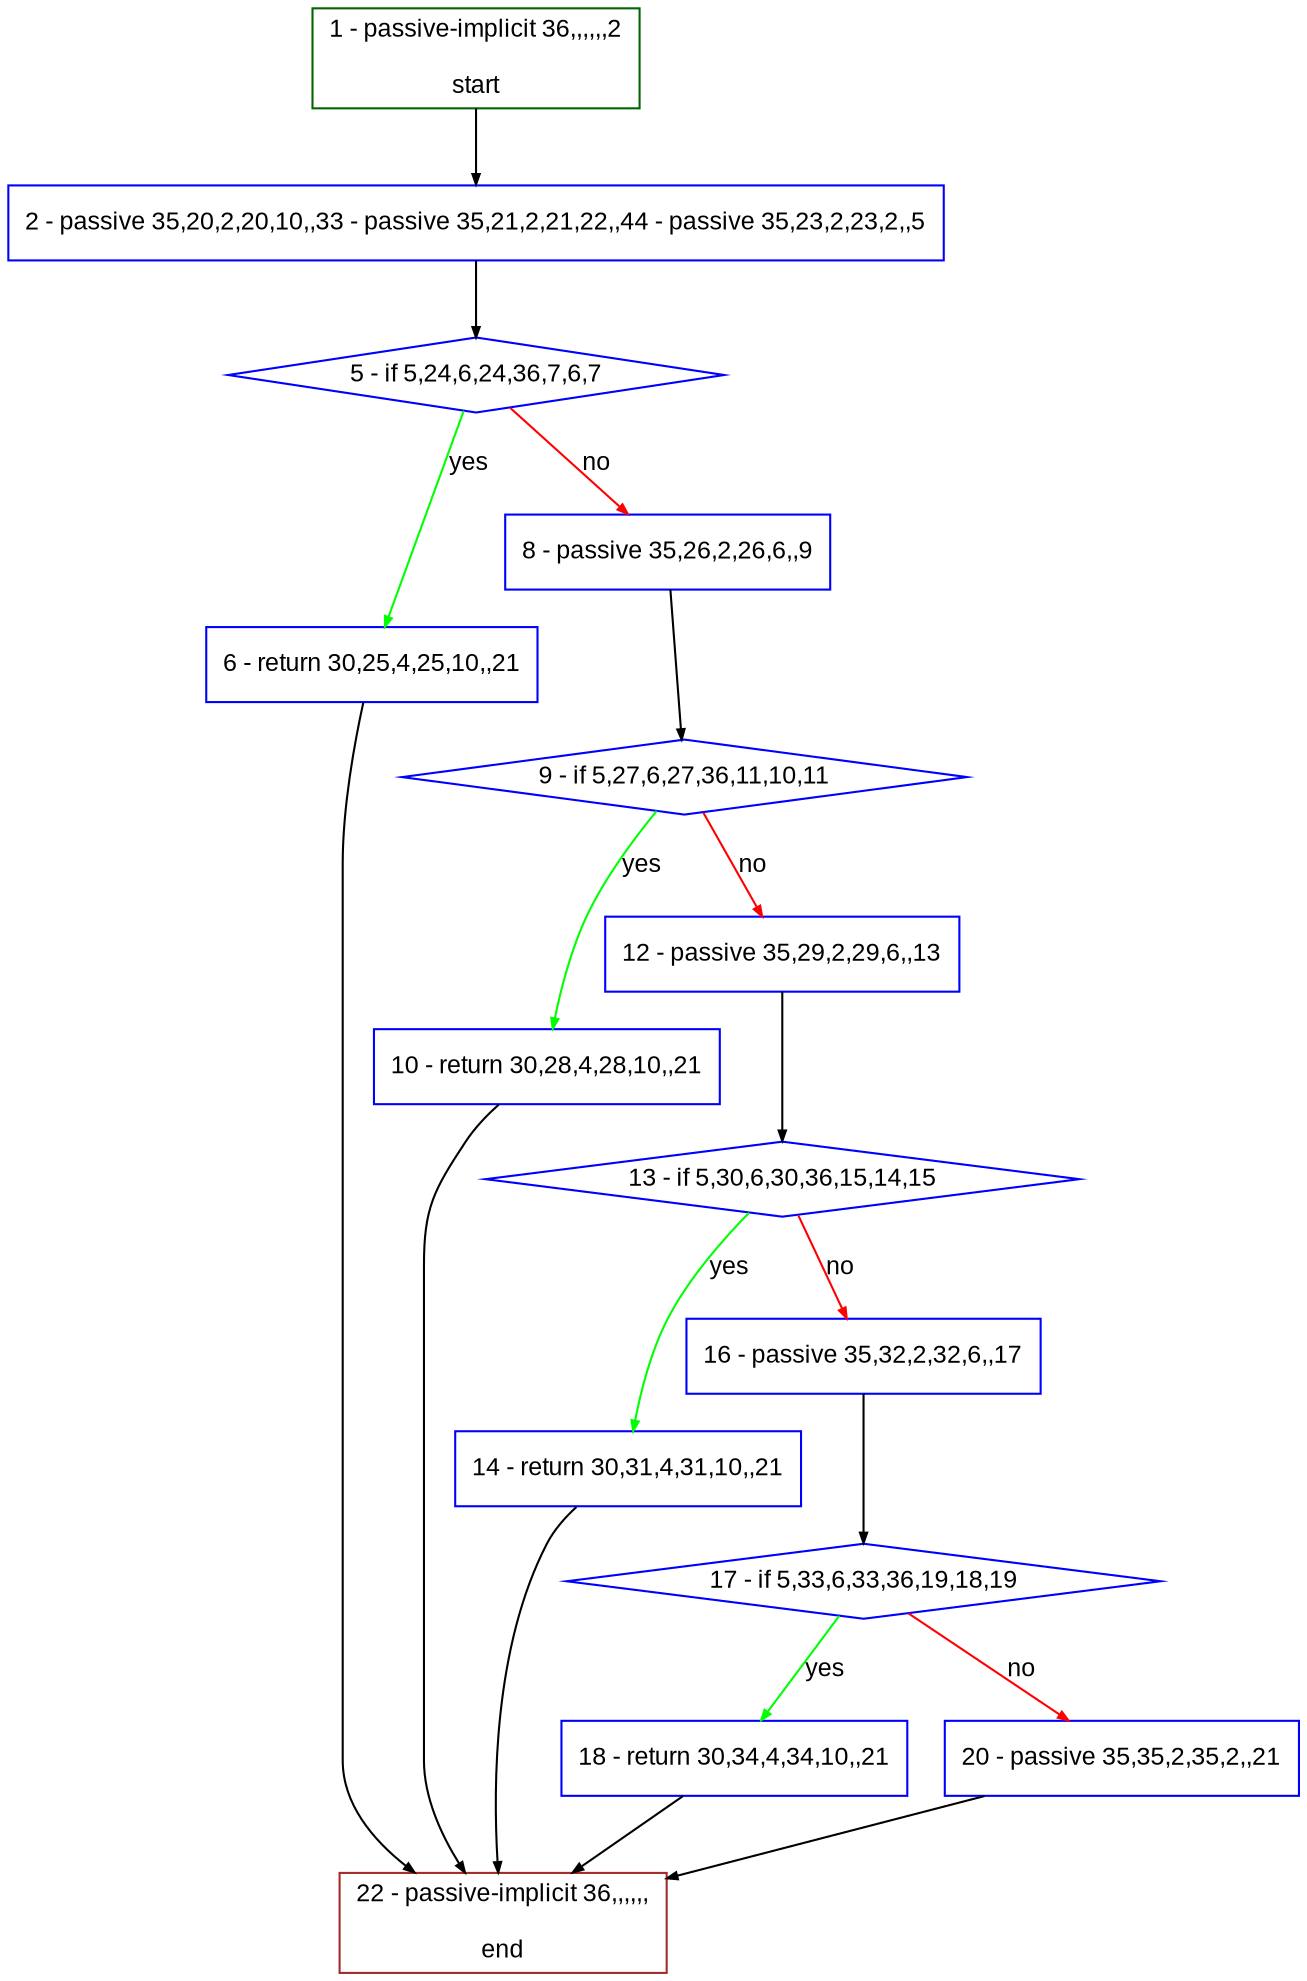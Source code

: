 digraph "" {
  graph [bgcolor="white", fillcolor="#FFFFCC", pack="true", packmode="clust", fontname="Arial", label="", fontsize="12", compound="true", style="rounded,filled"];
  node [node_initialized="no", fillcolor="white", fontname="Arial", label="", color="grey", fontsize="12", fixedsize="false", compound="true", shape="rectangle", style="filled"];
  edge [arrowtail="none", lhead="", fontcolor="black", fontname="Arial", label="", color="black", fontsize="12", arrowhead="normal", arrowsize="0.5", compound="true", ltail="", dir="forward"];
  __N1 [fillcolor="#ffffff", label="2 - passive 35,20,2,20,10,,33 - passive 35,21,2,21,22,,44 - passive 35,23,2,23,2,,5", color="#0000ff", shape="box", style="filled"];
  __N2 [fillcolor="#ffffff", label="1 - passive-implicit 36,,,,,,2\n\nstart", color="#006400", shape="box", style="filled"];
  __N3 [fillcolor="#ffffff", label="5 - if 5,24,6,24,36,7,6,7", color="#0000ff", shape="diamond", style="filled"];
  __N4 [fillcolor="#ffffff", label="6 - return 30,25,4,25,10,,21", color="#0000ff", shape="box", style="filled"];
  __N5 [fillcolor="#ffffff", label="8 - passive 35,26,2,26,6,,9", color="#0000ff", shape="box", style="filled"];
  __N6 [fillcolor="#ffffff", label="22 - passive-implicit 36,,,,,,\n\nend", color="#a52a2a", shape="box", style="filled"];
  __N7 [fillcolor="#ffffff", label="9 - if 5,27,6,27,36,11,10,11", color="#0000ff", shape="diamond", style="filled"];
  __N8 [fillcolor="#ffffff", label="10 - return 30,28,4,28,10,,21", color="#0000ff", shape="box", style="filled"];
  __N9 [fillcolor="#ffffff", label="12 - passive 35,29,2,29,6,,13", color="#0000ff", shape="box", style="filled"];
  __N10 [fillcolor="#ffffff", label="13 - if 5,30,6,30,36,15,14,15", color="#0000ff", shape="diamond", style="filled"];
  __N11 [fillcolor="#ffffff", label="14 - return 30,31,4,31,10,,21", color="#0000ff", shape="box", style="filled"];
  __N12 [fillcolor="#ffffff", label="16 - passive 35,32,2,32,6,,17", color="#0000ff", shape="box", style="filled"];
  __N13 [fillcolor="#ffffff", label="17 - if 5,33,6,33,36,19,18,19", color="#0000ff", shape="diamond", style="filled"];
  __N14 [fillcolor="#ffffff", label="18 - return 30,34,4,34,10,,21", color="#0000ff", shape="box", style="filled"];
  __N15 [fillcolor="#ffffff", label="20 - passive 35,35,2,35,2,,21", color="#0000ff", shape="box", style="filled"];
  __N2 -> __N1 [arrowtail="none", color="#000000", label="", arrowhead="normal", dir="forward"];
  __N1 -> __N3 [arrowtail="none", color="#000000", label="", arrowhead="normal", dir="forward"];
  __N3 -> __N4 [arrowtail="none", color="#00ff00", label="yes", arrowhead="normal", dir="forward"];
  __N3 -> __N5 [arrowtail="none", color="#ff0000", label="no", arrowhead="normal", dir="forward"];
  __N4 -> __N6 [arrowtail="none", color="#000000", label="", arrowhead="normal", dir="forward"];
  __N5 -> __N7 [arrowtail="none", color="#000000", label="", arrowhead="normal", dir="forward"];
  __N7 -> __N8 [arrowtail="none", color="#00ff00", label="yes", arrowhead="normal", dir="forward"];
  __N7 -> __N9 [arrowtail="none", color="#ff0000", label="no", arrowhead="normal", dir="forward"];
  __N8 -> __N6 [arrowtail="none", color="#000000", label="", arrowhead="normal", dir="forward"];
  __N9 -> __N10 [arrowtail="none", color="#000000", label="", arrowhead="normal", dir="forward"];
  __N10 -> __N11 [arrowtail="none", color="#00ff00", label="yes", arrowhead="normal", dir="forward"];
  __N10 -> __N12 [arrowtail="none", color="#ff0000", label="no", arrowhead="normal", dir="forward"];
  __N11 -> __N6 [arrowtail="none", color="#000000", label="", arrowhead="normal", dir="forward"];
  __N12 -> __N13 [arrowtail="none", color="#000000", label="", arrowhead="normal", dir="forward"];
  __N13 -> __N14 [arrowtail="none", color="#00ff00", label="yes", arrowhead="normal", dir="forward"];
  __N13 -> __N15 [arrowtail="none", color="#ff0000", label="no", arrowhead="normal", dir="forward"];
  __N14 -> __N6 [arrowtail="none", color="#000000", label="", arrowhead="normal", dir="forward"];
  __N15 -> __N6 [arrowtail="none", color="#000000", label="", arrowhead="normal", dir="forward"];
}
